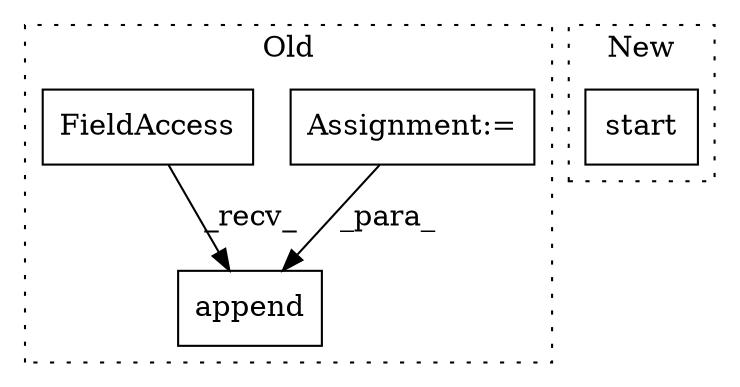 digraph G {
subgraph cluster0 {
1 [label="append" a="32" s="2212,2220" l="7,1" shape="box"];
3 [label="Assignment:=" a="7" s="1973" l="1" shape="box"];
4 [label="FieldAccess" a="22" s="2202" l="9" shape="box"];
label = "Old";
style="dotted";
}
subgraph cluster1 {
2 [label="start" a="32" s="2248" l="7" shape="box"];
label = "New";
style="dotted";
}
3 -> 1 [label="_para_"];
4 -> 1 [label="_recv_"];
}